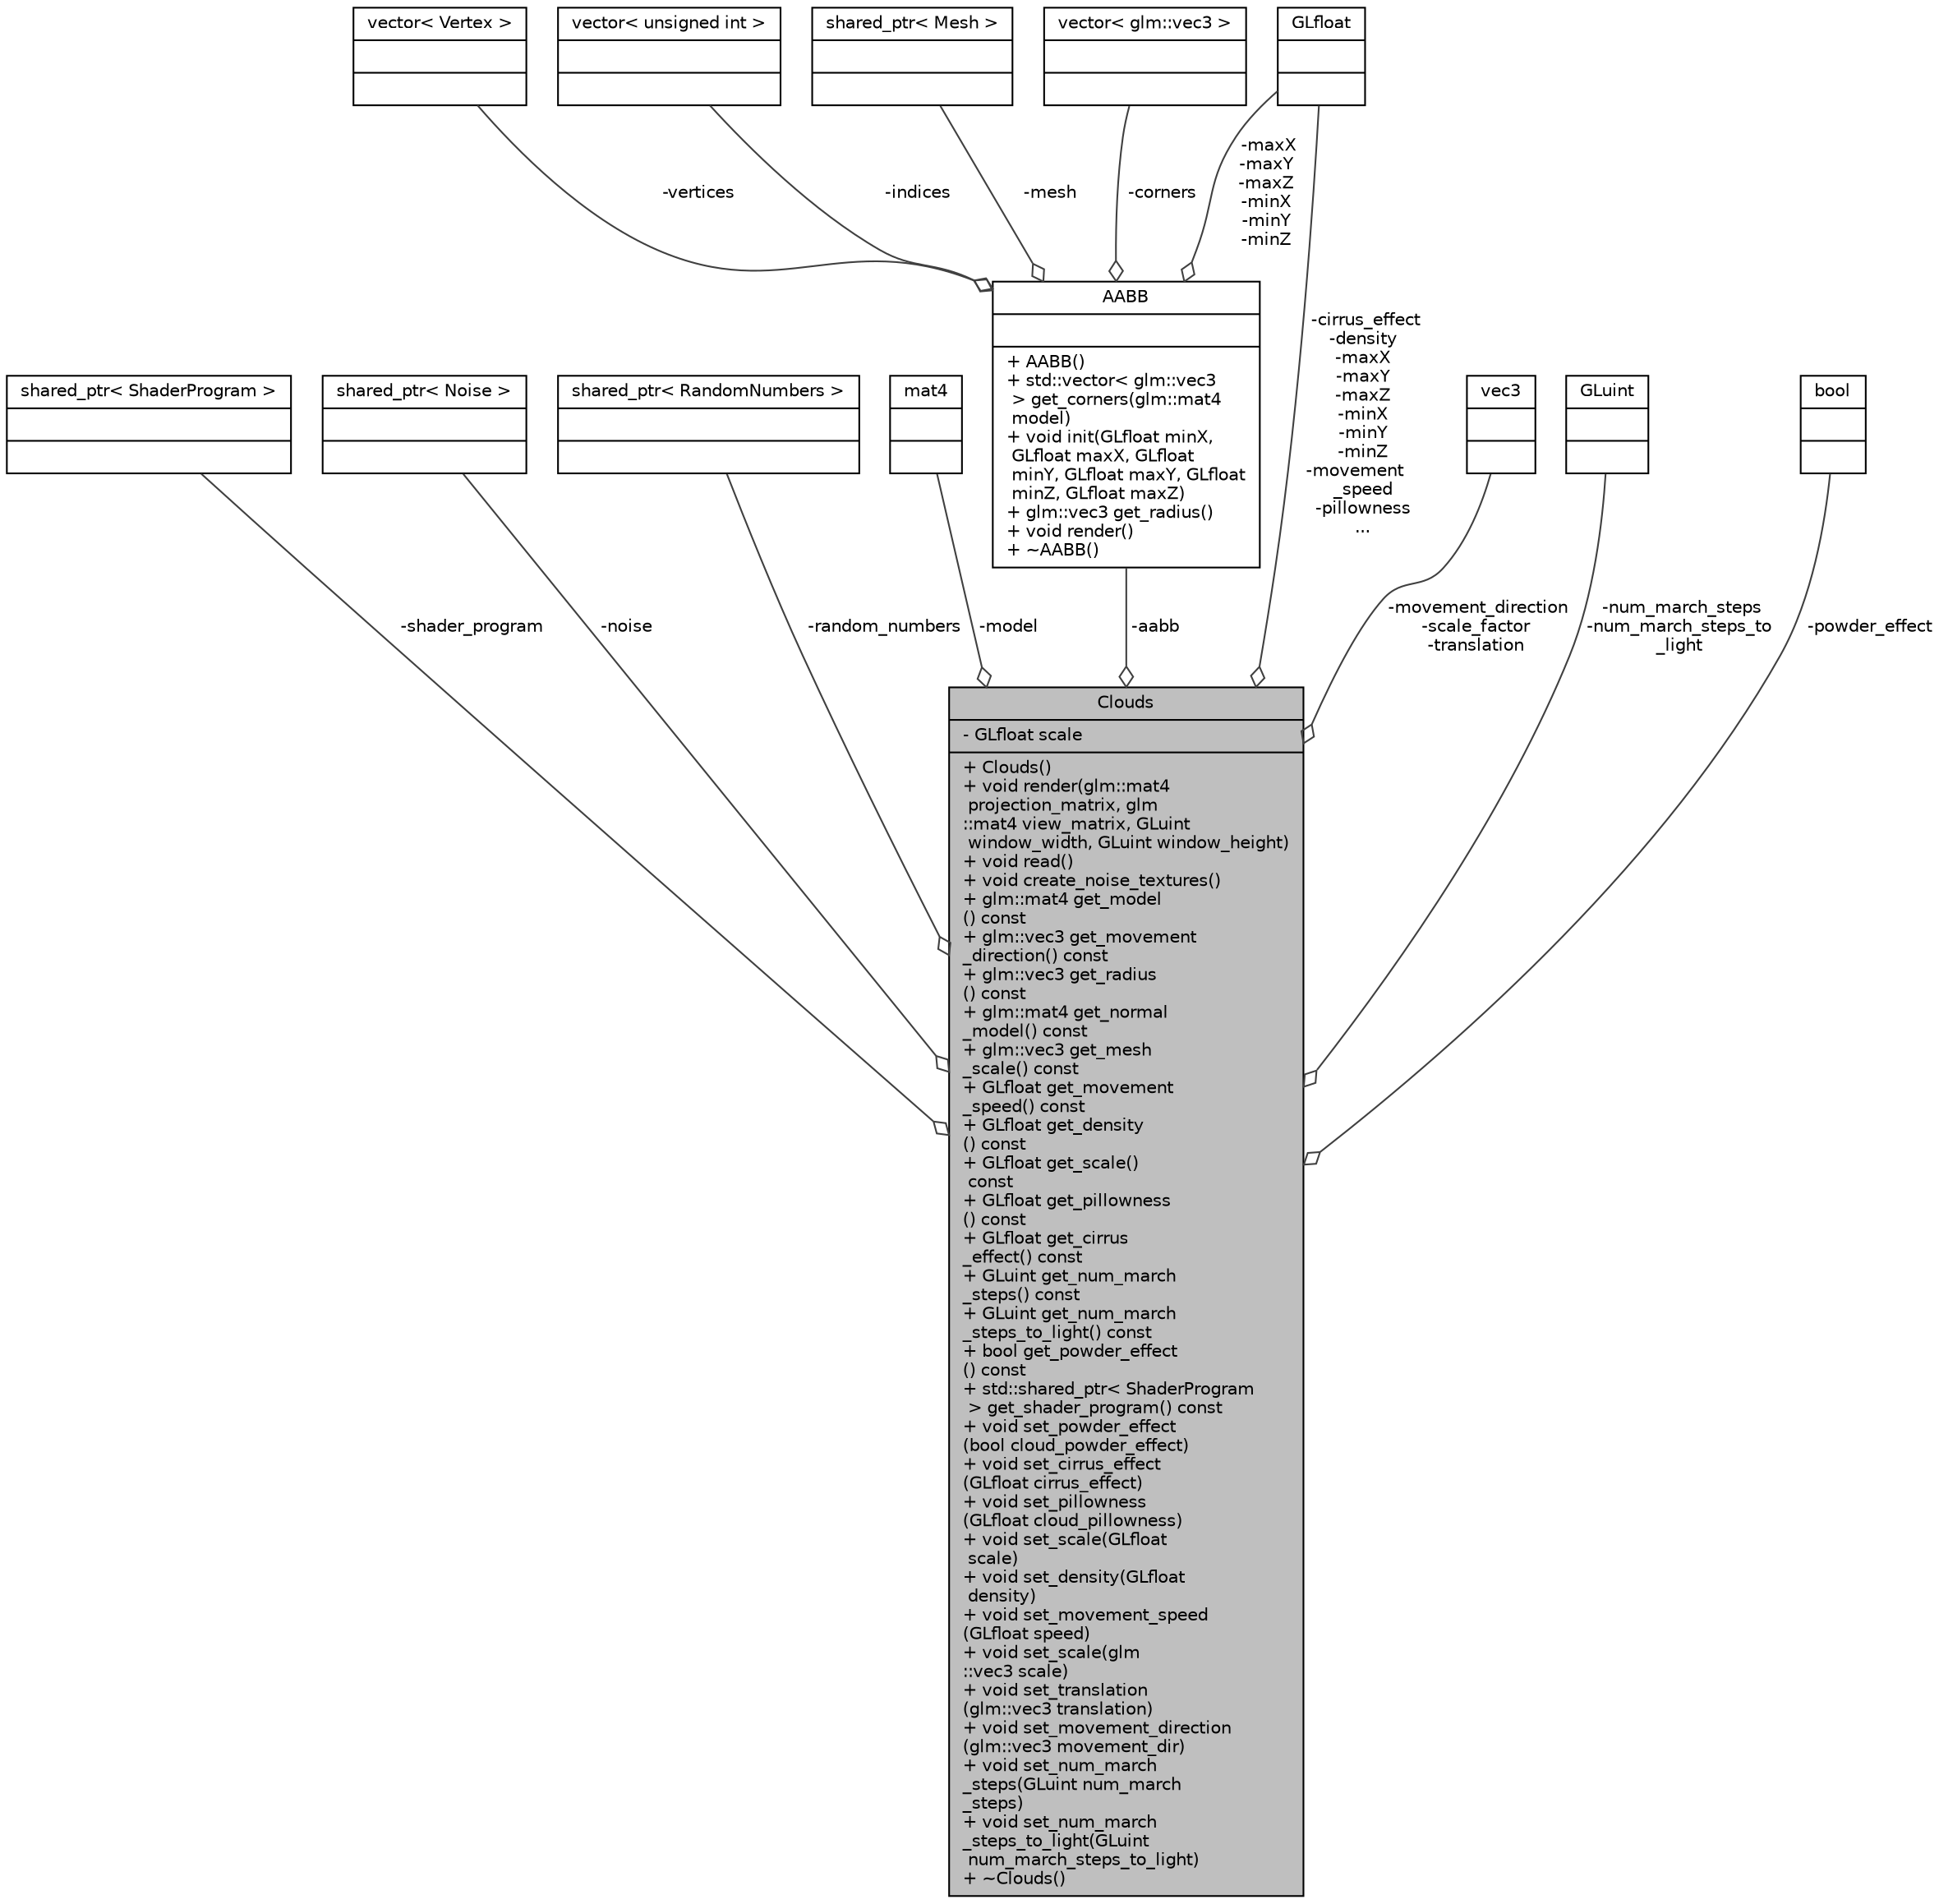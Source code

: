 digraph "Clouds"
{
 // INTERACTIVE_SVG=YES
 // LATEX_PDF_SIZE
  bgcolor="transparent";
  edge [fontname="Helvetica",fontsize="10",labelfontname="Helvetica",labelfontsize="10"];
  node [fontname="Helvetica",fontsize="10",shape=record];
  Node1 [label="{Clouds\n|- GLfloat scale\l|+  Clouds()\l+ void render(glm::mat4\l projection_matrix, glm\l::mat4 view_matrix, GLuint\l window_width, GLuint window_height)\l+ void read()\l+ void create_noise_textures()\l+ glm::mat4 get_model\l() const\l+ glm::vec3 get_movement\l_direction() const\l+ glm::vec3 get_radius\l() const\l+ glm::mat4 get_normal\l_model() const\l+ glm::vec3 get_mesh\l_scale() const\l+ GLfloat get_movement\l_speed() const\l+ GLfloat get_density\l() const\l+ GLfloat get_scale()\l const\l+ GLfloat get_pillowness\l() const\l+ GLfloat get_cirrus\l_effect() const\l+ GLuint get_num_march\l_steps() const\l+ GLuint get_num_march\l_steps_to_light() const\l+ bool get_powder_effect\l() const\l+ std::shared_ptr\< ShaderProgram\l \> get_shader_program() const\l+ void set_powder_effect\l(bool cloud_powder_effect)\l+ void set_cirrus_effect\l(GLfloat cirrus_effect)\l+ void set_pillowness\l(GLfloat cloud_pillowness)\l+ void set_scale(GLfloat\l scale)\l+ void set_density(GLfloat\l density)\l+ void set_movement_speed\l(GLfloat speed)\l+ void set_scale(glm\l::vec3 scale)\l+ void set_translation\l(glm::vec3 translation)\l+ void set_movement_direction\l(glm::vec3 movement_dir)\l+ void set_num_march\l_steps(GLuint num_march\l_steps)\l+ void set_num_march\l_steps_to_light(GLuint\l num_march_steps_to_light)\l+  ~Clouds()\l}",height=0.2,width=0.4,color="black", fillcolor="grey75", style="filled", fontcolor="black",tooltip=" "];
  Node2 -> Node1 [color="grey25",fontsize="10",style="solid",label=" -shader_program" ,arrowhead="odiamond",fontname="Helvetica"];
  Node2 [label="{shared_ptr\< ShaderProgram \>\n||}",height=0.2,width=0.4,color="black",tooltip=" "];
  Node3 -> Node1 [color="grey25",fontsize="10",style="solid",label=" -noise" ,arrowhead="odiamond",fontname="Helvetica"];
  Node3 [label="{shared_ptr\< Noise \>\n||}",height=0.2,width=0.4,color="black",tooltip=" "];
  Node4 -> Node1 [color="grey25",fontsize="10",style="solid",label=" -random_numbers" ,arrowhead="odiamond",fontname="Helvetica"];
  Node4 [label="{shared_ptr\< RandomNumbers \>\n||}",height=0.2,width=0.4,color="black",tooltip=" "];
  Node5 -> Node1 [color="grey25",fontsize="10",style="solid",label=" -model" ,arrowhead="odiamond",fontname="Helvetica"];
  Node5 [label="{mat4\n||}",height=0.2,width=0.4,color="black",tooltip=" "];
  Node6 -> Node1 [color="grey25",fontsize="10",style="solid",label=" -aabb" ,arrowhead="odiamond",fontname="Helvetica"];
  Node6 [label="{AABB\n||+  AABB()\l+ std::vector\< glm::vec3\l \> get_corners(glm::mat4\l model)\l+ void init(GLfloat minX,\l GLfloat maxX, GLfloat\l minY, GLfloat maxY, GLfloat\l minZ, GLfloat maxZ)\l+ glm::vec3 get_radius()\l+ void render()\l+  ~AABB()\l}",height=0.2,width=0.4,color="black",URL="$dc/d47/class_a_a_b_b.html",tooltip=" "];
  Node7 -> Node6 [color="grey25",fontsize="10",style="solid",label=" -vertices" ,arrowhead="odiamond",fontname="Helvetica"];
  Node7 [label="{vector\< Vertex \>\n||}",height=0.2,width=0.4,color="black",tooltip=" "];
  Node8 -> Node6 [color="grey25",fontsize="10",style="solid",label=" -indices" ,arrowhead="odiamond",fontname="Helvetica"];
  Node8 [label="{vector\< unsigned int \>\n||}",height=0.2,width=0.4,color="black",tooltip=" "];
  Node9 -> Node6 [color="grey25",fontsize="10",style="solid",label=" -mesh" ,arrowhead="odiamond",fontname="Helvetica"];
  Node9 [label="{shared_ptr\< Mesh \>\n||}",height=0.2,width=0.4,color="black",tooltip=" "];
  Node10 -> Node6 [color="grey25",fontsize="10",style="solid",label=" -corners" ,arrowhead="odiamond",fontname="Helvetica"];
  Node10 [label="{vector\< glm::vec3 \>\n||}",height=0.2,width=0.4,color="black",tooltip=" "];
  Node11 -> Node6 [color="grey25",fontsize="10",style="solid",label=" -maxX\n-maxY\n-maxZ\n-minX\n-minY\n-minZ" ,arrowhead="odiamond",fontname="Helvetica"];
  Node11 [label="{GLfloat\n||}",height=0.2,width=0.4,color="black",tooltip=" "];
  Node11 -> Node1 [color="grey25",fontsize="10",style="solid",label=" -cirrus_effect\n-density\n-maxX\n-maxY\n-maxZ\n-minX\n-minY\n-minZ\n-movement\l_speed\n-pillowness\n..." ,arrowhead="odiamond",fontname="Helvetica"];
  Node12 -> Node1 [color="grey25",fontsize="10",style="solid",label=" -movement_direction\n-scale_factor\n-translation" ,arrowhead="odiamond",fontname="Helvetica"];
  Node12 [label="{vec3\n||}",height=0.2,width=0.4,color="black",tooltip=" "];
  Node13 -> Node1 [color="grey25",fontsize="10",style="solid",label=" -num_march_steps\n-num_march_steps_to\l_light" ,arrowhead="odiamond",fontname="Helvetica"];
  Node13 [label="{GLuint\n||}",height=0.2,width=0.4,color="black",tooltip=" "];
  Node14 -> Node1 [color="grey25",fontsize="10",style="solid",label=" -powder_effect" ,arrowhead="odiamond",fontname="Helvetica"];
  Node14 [label="{bool\n||}",height=0.2,width=0.4,color="black",tooltip=" "];
}
